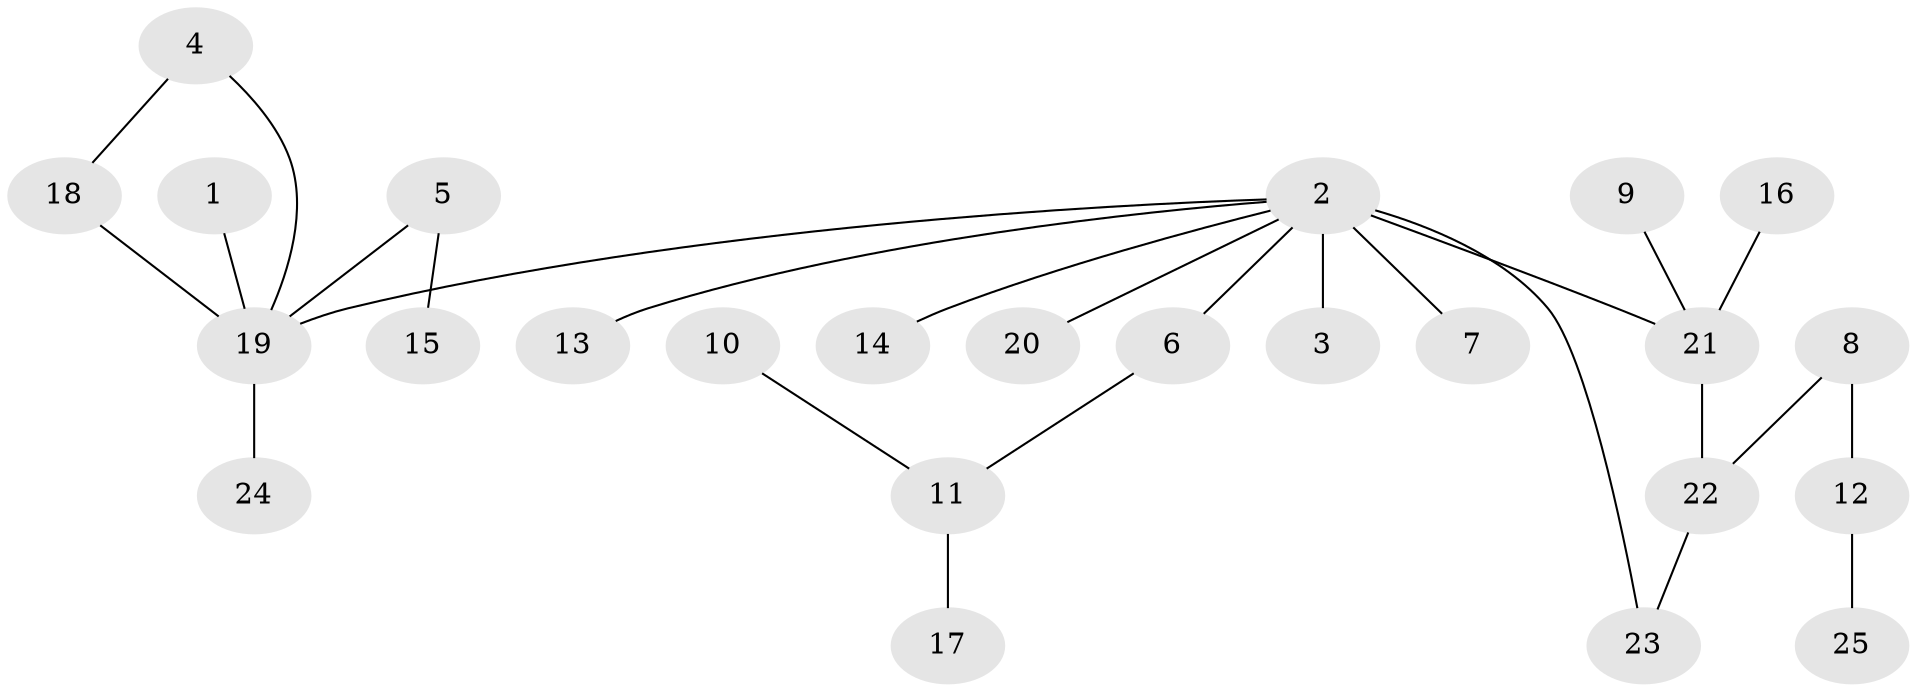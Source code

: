 // original degree distribution, {7: 0.04, 6: 0.02, 3: 0.14, 2: 0.32, 1: 0.4, 4: 0.06, 5: 0.02}
// Generated by graph-tools (version 1.1) at 2025/25/03/09/25 03:25:34]
// undirected, 25 vertices, 26 edges
graph export_dot {
graph [start="1"]
  node [color=gray90,style=filled];
  1;
  2;
  3;
  4;
  5;
  6;
  7;
  8;
  9;
  10;
  11;
  12;
  13;
  14;
  15;
  16;
  17;
  18;
  19;
  20;
  21;
  22;
  23;
  24;
  25;
  1 -- 19 [weight=2.0];
  2 -- 3 [weight=1.0];
  2 -- 6 [weight=1.0];
  2 -- 7 [weight=1.0];
  2 -- 13 [weight=1.0];
  2 -- 14 [weight=1.0];
  2 -- 19 [weight=1.0];
  2 -- 20 [weight=1.0];
  2 -- 21 [weight=2.0];
  2 -- 23 [weight=2.0];
  4 -- 18 [weight=1.0];
  4 -- 19 [weight=1.0];
  5 -- 15 [weight=1.0];
  5 -- 19 [weight=1.0];
  6 -- 11 [weight=1.0];
  8 -- 12 [weight=1.0];
  8 -- 22 [weight=1.0];
  9 -- 21 [weight=1.0];
  10 -- 11 [weight=1.0];
  11 -- 17 [weight=1.0];
  12 -- 25 [weight=1.0];
  16 -- 21 [weight=1.0];
  18 -- 19 [weight=1.0];
  19 -- 24 [weight=1.0];
  21 -- 22 [weight=1.0];
  22 -- 23 [weight=2.0];
}
